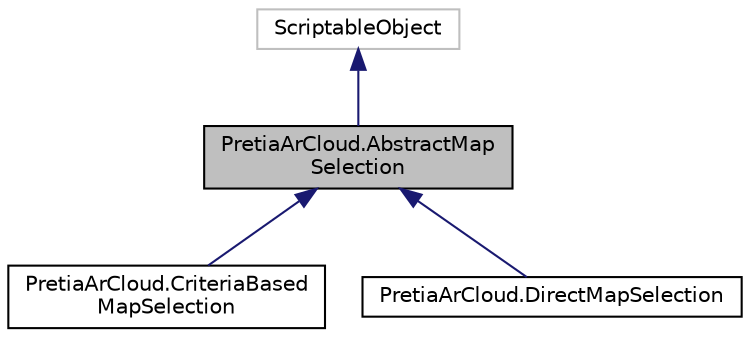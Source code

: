 digraph "PretiaArCloud.AbstractMapSelection"
{
 // LATEX_PDF_SIZE
  edge [fontname="Helvetica",fontsize="10",labelfontname="Helvetica",labelfontsize="10"];
  node [fontname="Helvetica",fontsize="10",shape=record];
  Node1 [label="PretiaArCloud.AbstractMap\lSelection",height=0.2,width=0.4,color="black", fillcolor="grey75", style="filled", fontcolor="black",tooltip=" "];
  Node2 -> Node1 [dir="back",color="midnightblue",fontsize="10",style="solid",fontname="Helvetica"];
  Node2 [label="ScriptableObject",height=0.2,width=0.4,color="grey75", fillcolor="white", style="filled",tooltip=" "];
  Node1 -> Node3 [dir="back",color="midnightblue",fontsize="10",style="solid",fontname="Helvetica"];
  Node3 [label="PretiaArCloud.CriteriaBased\lMapSelection",height=0.2,width=0.4,color="black", fillcolor="white", style="filled",URL="$classPretiaArCloud_1_1CriteriaBasedMapSelection.html",tooltip=" "];
  Node1 -> Node4 [dir="back",color="midnightblue",fontsize="10",style="solid",fontname="Helvetica"];
  Node4 [label="PretiaArCloud.DirectMapSelection",height=0.2,width=0.4,color="black", fillcolor="white", style="filled",URL="$classPretiaArCloud_1_1DirectMapSelection.html",tooltip=" "];
}
